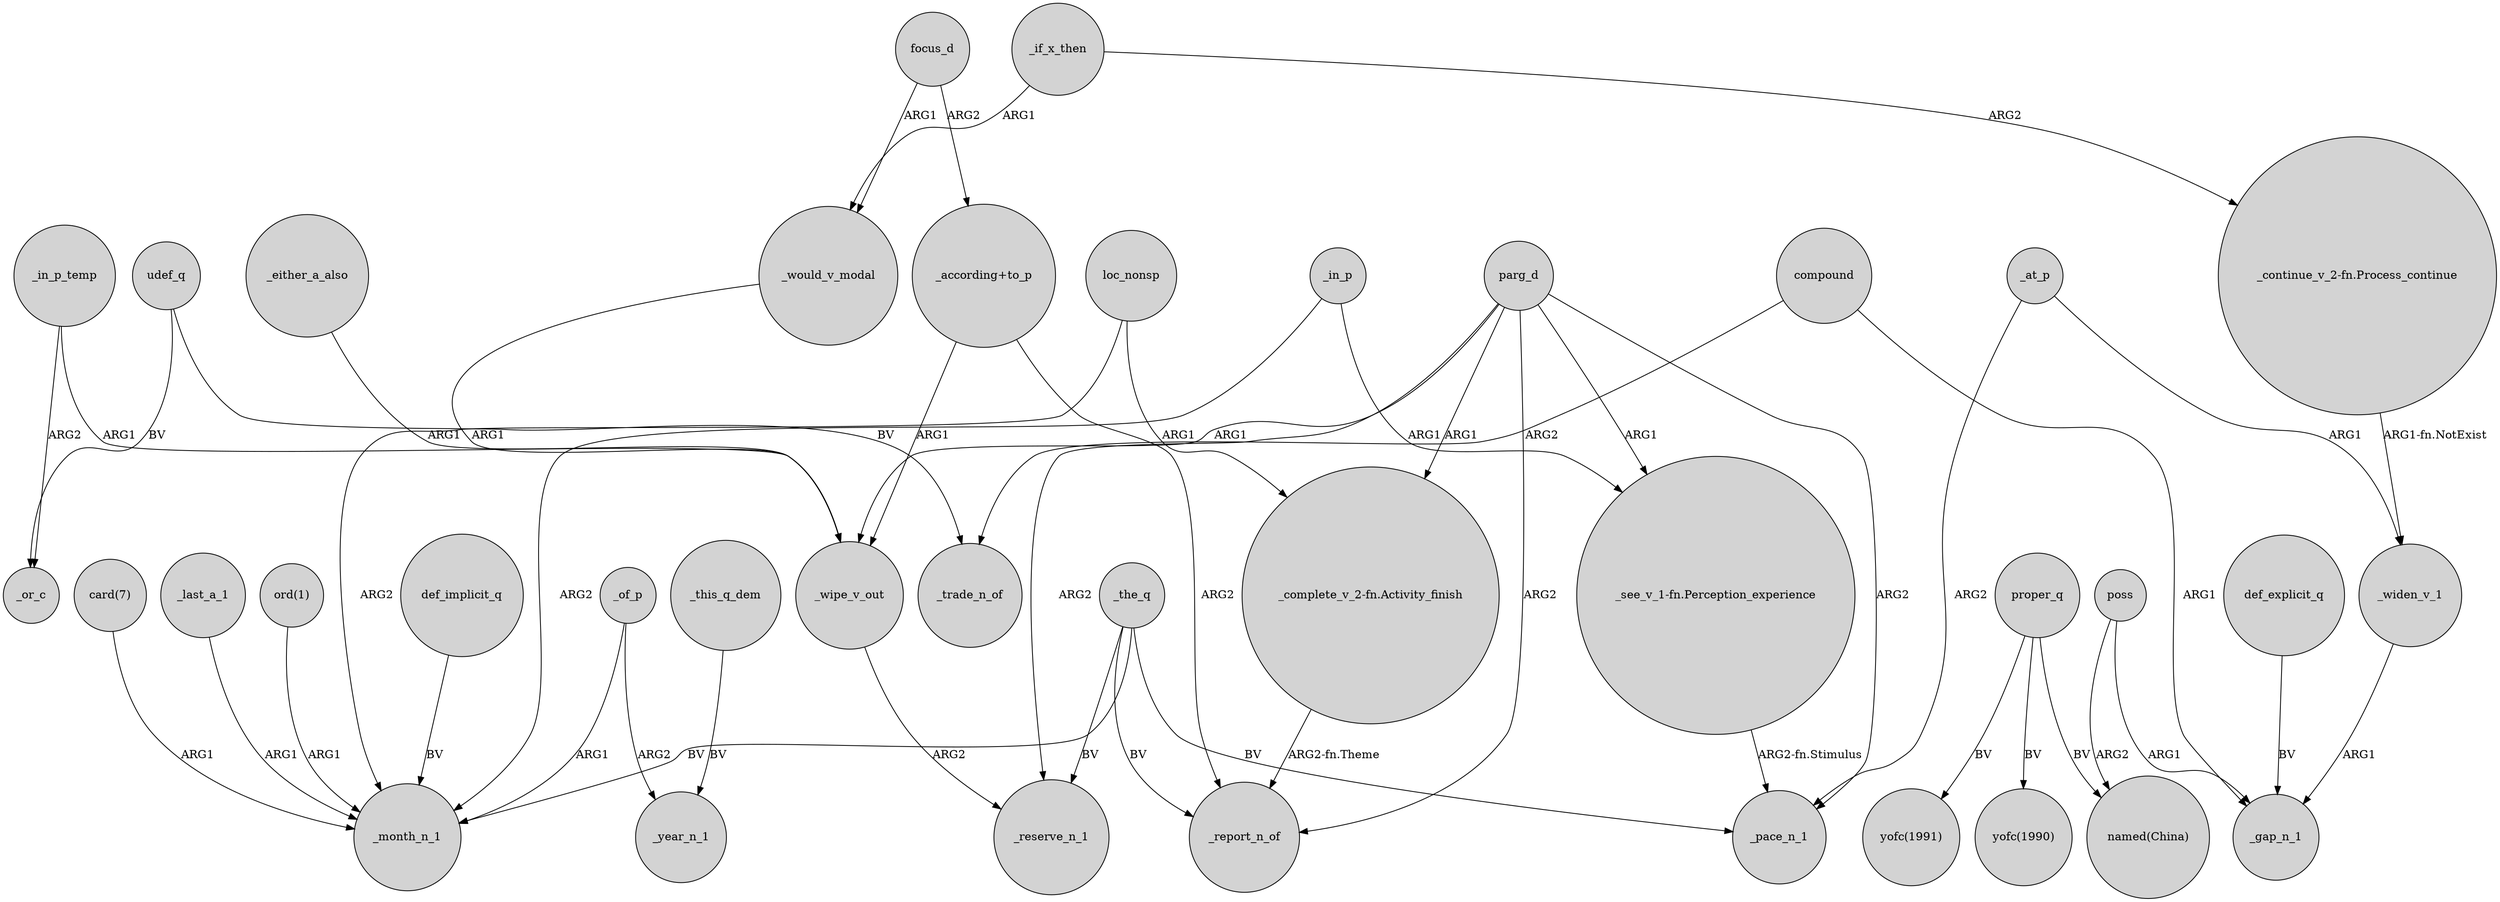 digraph {
	node [shape=circle style=filled]
	_in_p -> _month_n_1 [label=ARG2]
	poss -> _gap_n_1 [label=ARG1]
	udef_q -> _trade_n_of [label=BV]
	def_implicit_q -> _month_n_1 [label=BV]
	"_continue_v_2-fn.Process_continue" -> _widen_v_1 [label="ARG1-fn.NotExist"]
	_the_q -> _reserve_n_1 [label=BV]
	parg_d -> _wipe_v_out [label=ARG1]
	_either_a_also -> _wipe_v_out [label=ARG1]
	_in_p -> "_see_v_1-fn.Perception_experience" [label=ARG1]
	_in_p_temp -> _or_c [label=ARG2]
	_of_p -> _year_n_1 [label=ARG2]
	proper_q -> "yofc(1991)" [label=BV]
	"_see_v_1-fn.Perception_experience" -> _pace_n_1 [label="ARG2-fn.Stimulus"]
	_would_v_modal -> _wipe_v_out [label=ARG1]
	"_according+to_p" -> _wipe_v_out [label=ARG1]
	"_complete_v_2-fn.Activity_finish" -> _report_n_of [label="ARG2-fn.Theme"]
	udef_q -> _or_c [label=BV]
	parg_d -> _report_n_of [label=ARG2]
	proper_q -> "yofc(1990)" [label=BV]
	def_explicit_q -> _gap_n_1 [label=BV]
	poss -> "named(China)" [label=ARG2]
	_the_q -> _month_n_1 [label=BV]
	_at_p -> _widen_v_1 [label=ARG1]
	loc_nonsp -> "_complete_v_2-fn.Activity_finish" [label=ARG1]
	_the_q -> _report_n_of [label=BV]
	compound -> _trade_n_of [label=ARG2]
	parg_d -> "_see_v_1-fn.Perception_experience" [label=ARG1]
	_of_p -> _month_n_1 [label=ARG1]
	parg_d -> "_complete_v_2-fn.Activity_finish" [label=ARG1]
	focus_d -> "_according+to_p" [label=ARG2]
	parg_d -> _pace_n_1 [label=ARG2]
	"card(7)" -> _month_n_1 [label=ARG1]
	proper_q -> "named(China)" [label=BV]
	"_according+to_p" -> _report_n_of [label=ARG2]
	_the_q -> _pace_n_1 [label=BV]
	_in_p_temp -> _wipe_v_out [label=ARG1]
	compound -> _gap_n_1 [label=ARG1]
	_last_a_1 -> _month_n_1 [label=ARG1]
	_if_x_then -> _would_v_modal [label=ARG1]
	_widen_v_1 -> _gap_n_1 [label=ARG1]
	"ord(1)" -> _month_n_1 [label=ARG1]
	loc_nonsp -> _month_n_1 [label=ARG2]
	_if_x_then -> "_continue_v_2-fn.Process_continue" [label=ARG2]
	_at_p -> _pace_n_1 [label=ARG2]
	_wipe_v_out -> _reserve_n_1 [label=ARG2]
	focus_d -> _would_v_modal [label=ARG1]
	parg_d -> _reserve_n_1 [label=ARG2]
	_this_q_dem -> _year_n_1 [label=BV]
}
